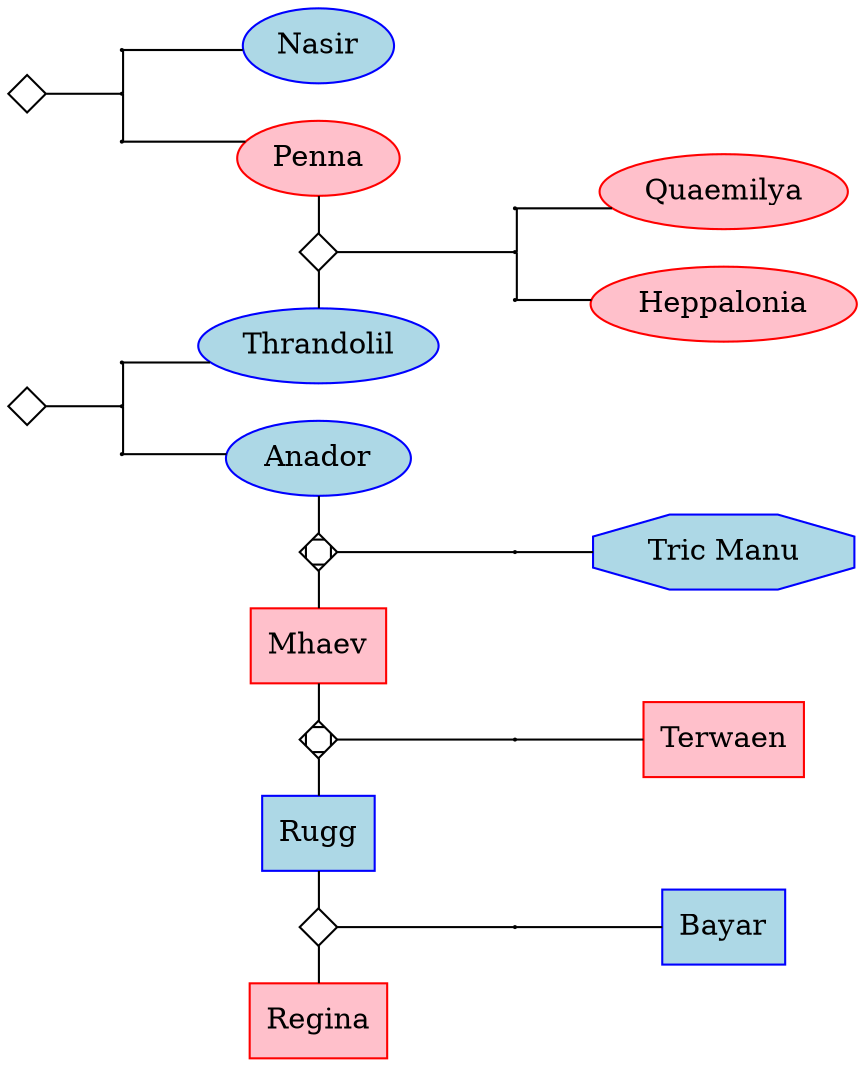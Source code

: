 digraph G {
  edge [dir=none];
  node [shape=box];
  graph [splines=ortho];
  rankdir="LR";

  "Nasir" [shape=oval, regular=0, color="blue", style="filled" fillcolor="lightblue"] ;
  "Penna"     [shape=oval, regular=0, color="red", style="filled" fillcolor="pink"] ;
  "Thrandolil" [shape=oval, regular=0, color="blue", style="filled" fillcolor="lightblue"] ;

  "Anador"     [shape=oval, regular=0, color="blue", style="filled" fillcolor="lightblue"] ;
  "Quaemilya"      [shape=oval, regular=0, color="red", style="filled" fillcolor="pink"] ;
  "Heppalonia"    [shape=oval, regular=0, color="red", style="filled" fillcolor="pink"] ;

  "Tric Manu"     [shape=octagon, regular=0, color="blue", style="filled" fillcolor="lightblue"] ;

  "Rugg"     [shape=box, regular=0, color="blue", style="filled" fillcolor="lightblue"] ;
  "Mhaev"    [shape=box, regular=0, color="red", style="filled" fillcolor="pink"] ;
  "Terwaen"    [shape=box, regular=0, color="red", style="filled" fillcolor="pink"] ;
  "Regina"    [shape=box, regular=0, color="red", style="filled" fillcolor="pink"] ;
  "Bayar"     [shape=box, regular=0, color="blue", style="filled" fillcolor="lightblue"] ;

  // Penna and Nasir's parents
  a1 [shape=diamond,label="",height=0.25,width=0.25]; // marriage diamond
  b1 [shape=circle,label="",height=0.01,width=0.01];
  b2 [shape=circle,label="",height=0.01,width=0.01];
  b3 [shape=circle,label="",height=0.01,width=0.01];
  {rank=same; a1};
  {rank=same; b1 -> b2 -> b3};
  {rank=same; Nasir; Penna};
  a1 -> b2
  b1 -> Nasir
  b3 -> Penna

  // Penna and Thrandolil
  p1 [shape=diamond,label="",height=0.25,width=0.25];
  q1 [shape=circle,label="",height=0.01,width=0.01];
  q2 [shape=circle,label="",height=0.01,width=0.01];
  q3 [shape=circle,label="",height=0.01,width=0.01];
  {rank=same; Penna -> p1 -> Thrandolil};
  {rank=same; q1 -> q2 -> q3};
  {rank=same; Quaemilya; Heppalonia};
  p1 -> q2;
  q1 -> Quaemilya;
  q3 -> Heppalonia;

  // Thrandolil and Anador's parents
  x1 [shape=diamond,label="",height=0.25,width=0.25];
  y1 [shape=circle,label="",height=0.01,width=0.01];
  y2 [shape=circle,label="",height=0.01,width=0.01];
  y3 [shape=circle,label="",height=0.01,width=0.01];
  {rank=same; x1};
  {rank=same; y1 -> y2 -> y3};
  {rank=same; Thrandolil; Anador};
  x1 -> y2;
  y1 -> Thrandolil;
  y3 -> Anador;

  // Anador and Mhaev
  am1 [shape=Mdiamond,label="",height=0.25,width=0.25];
  am11 [shape=circle,label="",height=0.01,width=0.01];
  {rank=same; Anador -> am1 -> Mhaev};
  {rank=same; am11};
  {rank=same; "Tric Manu"};
  am1 -> am11;
  am11 -> "Tric Manu";

  // Mhaev and Rugg
  mr1 [shape=Mdiamond,label="",height=0.25,width=0.25];
  mr11 [shape=circle,label="",height=0.01,width=0.01];
  {rank=same; Mhaev -> mr1 -> Rugg};
  {rank=same; mr11};
  {rank=same; Terwaen};
  mr1 -> mr11;
  mr11 -> Terwaen;

  // Rugg and Regina
  rr1 [shape=diamond,label="",height=0.25,width=0.25];
  rr11 [shape=circle,label="",height=0.01,width=0.01];
  {rank=same; Rugg -> rr1 -> Regina};
  {rank=same; rr11};
  {rank=same; Bayar};
  rr1 -> rr11;
  rr11 -> Bayar;

  // extra lines
  //Nasir -> "Tric Manu" [constraint=false]; // messes up ordering
}
